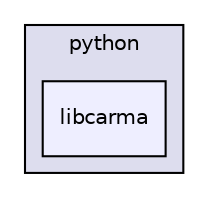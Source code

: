digraph "/home/vish/code/trunk/cpp/libcarma/cython/python/libcarma" {
  compound=true
  node [ fontsize="10", fontname="Helvetica"];
  edge [ labelfontsize="10", labelfontname="Helvetica"];
  subgraph clusterdir_7837fde3ab9c1fb2fc5be7b717af8d79 {
    graph [ bgcolor="#ddddee", pencolor="black", label="python" fontname="Helvetica", fontsize="10", URL="dir_7837fde3ab9c1fb2fc5be7b717af8d79.html"]
  dir_5c1070a1259cf5c043e31c5fdc207ca9 [shape=box, label="libcarma", style="filled", fillcolor="#eeeeff", pencolor="black", URL="dir_5c1070a1259cf5c043e31c5fdc207ca9.html"];
  }
}
